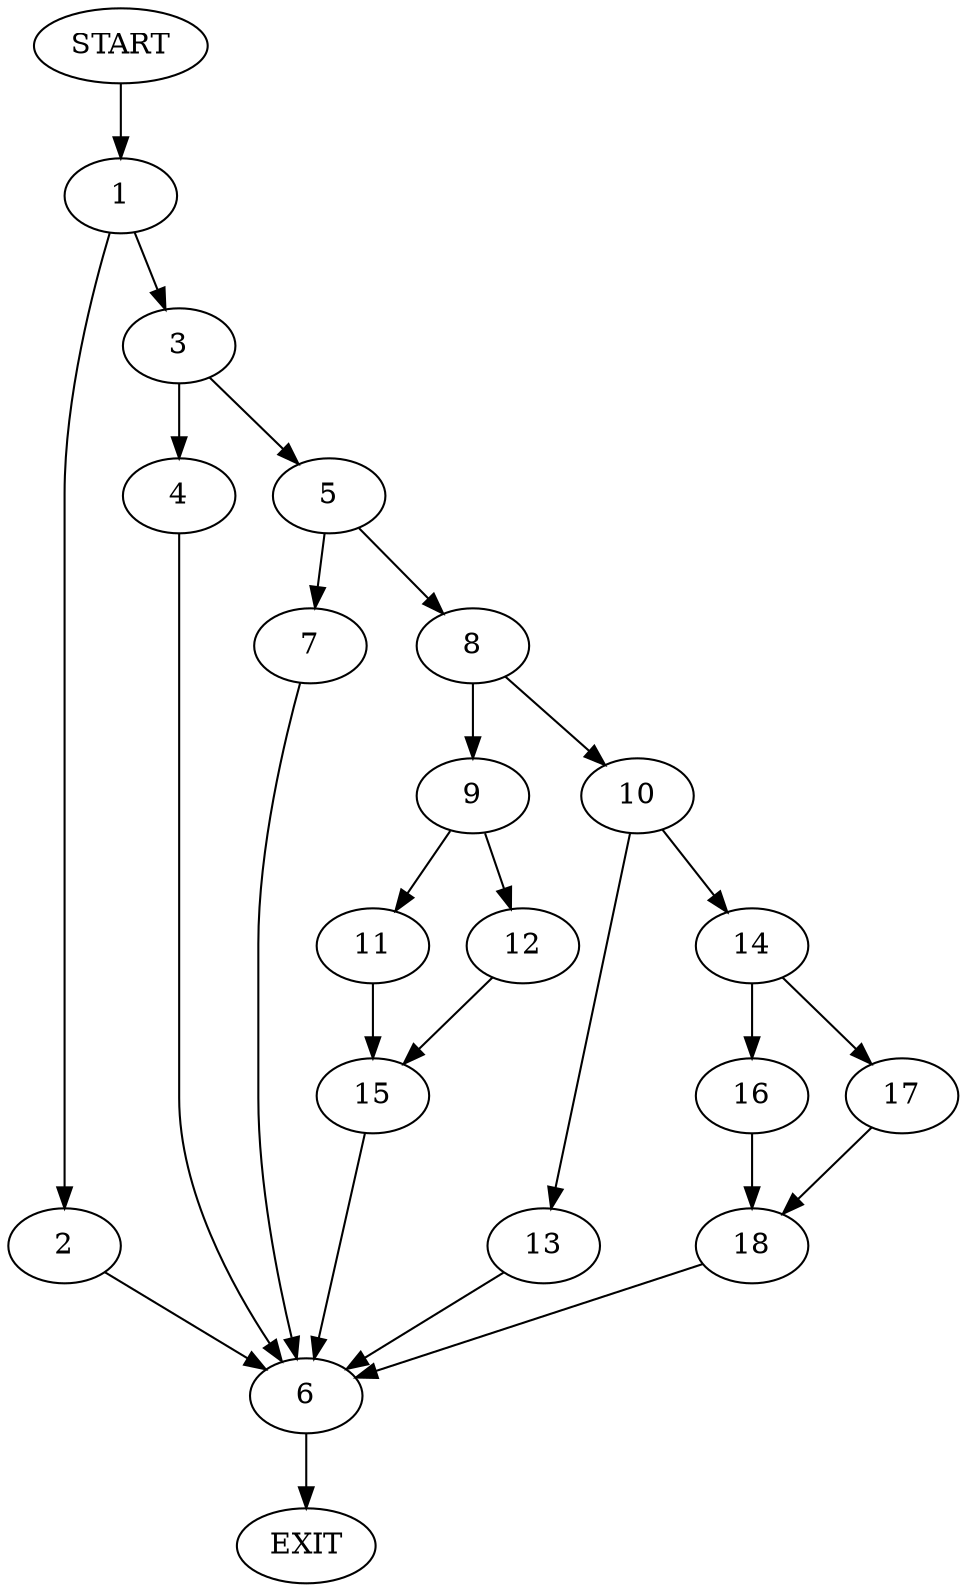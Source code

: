 digraph {
0 [label="START"]
19 [label="EXIT"]
0 -> 1
1 -> 2
1 -> 3
3 -> 4
3 -> 5
2 -> 6
6 -> 19
4 -> 6
5 -> 7
5 -> 8
8 -> 9
8 -> 10
7 -> 6
9 -> 11
9 -> 12
10 -> 13
10 -> 14
12 -> 15
11 -> 15
15 -> 6
13 -> 6
14 -> 16
14 -> 17
16 -> 18
17 -> 18
18 -> 6
}
